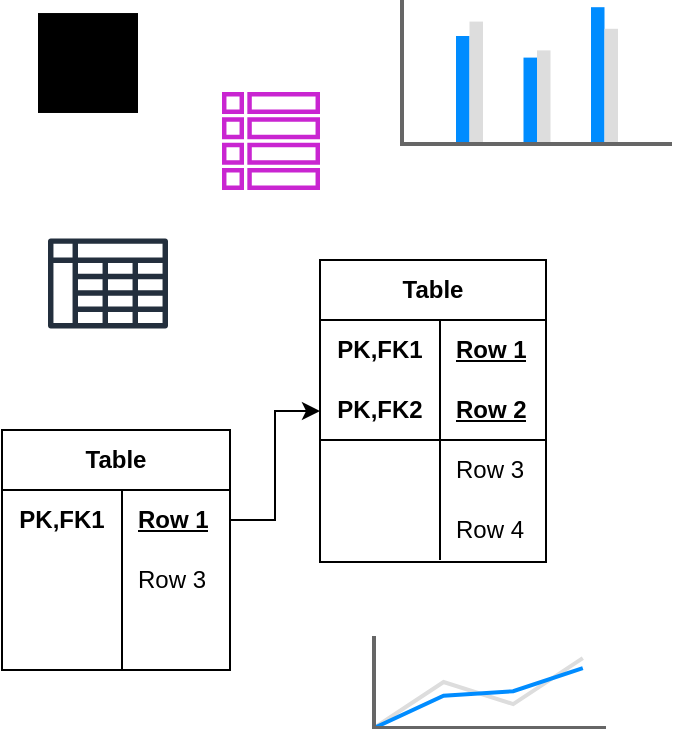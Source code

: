 <mxfile version="27.0.9">
  <diagram name="Page-1" id="9g22xHhxj74CRA5_TwV7">
    <mxGraphModel dx="1425" dy="830" grid="0" gridSize="10" guides="1" tooltips="1" connect="1" arrows="1" fold="1" page="1" pageScale="1" pageWidth="1100" pageHeight="850" math="0" shadow="0">
      <root>
        <mxCell id="0" />
        <mxCell id="1" parent="0" />
        <mxCell id="4S8SRtgr9Tt1ei3xFbQq-114" value="" style="verticalLabelPosition=bottom;shadow=0;dashed=0;align=center;html=1;verticalAlign=top;strokeWidth=1;shape=mxgraph.mockup.graphics.lineChart;strokeColor=none;strokeColor2=#666666;strokeColor3=#008cff;strokeColor4=#dddddd;" vertex="1" parent="1">
          <mxGeometry x="864" y="418" width="116" height="46" as="geometry" />
        </mxCell>
        <mxCell id="4S8SRtgr9Tt1ei3xFbQq-115" value="" style="verticalLabelPosition=bottom;shadow=0;dashed=0;align=center;html=1;verticalAlign=top;strokeWidth=1;shape=mxgraph.mockup.graphics.columnChart;strokeColor=none;strokeColor2=none;strokeColor3=#666666;fillColor2=#008cff;fillColor3=#dddddd;" vertex="1" parent="1">
          <mxGeometry x="878" y="100" width="135" height="72" as="geometry" />
        </mxCell>
        <mxCell id="4S8SRtgr9Tt1ei3xFbQq-116" value="" style="sketch=0;verticalLabelPosition=bottom;sketch=0;aspect=fixed;html=1;verticalAlign=top;strokeColor=none;fillColor=#000000;align=center;outlineConnect=0;pointerEvents=1;shape=mxgraph.citrix2.professional_graphics_desktop;" vertex="1" parent="1">
          <mxGeometry x="696" y="106.52" width="50" height="49.97" as="geometry" />
        </mxCell>
        <mxCell id="4S8SRtgr9Tt1ei3xFbQq-124" value="" style="sketch=0;outlineConnect=0;fontColor=#232F3E;gradientColor=none;fillColor=#232F3D;strokeColor=none;dashed=0;verticalLabelPosition=bottom;verticalAlign=top;align=center;html=1;fontSize=12;fontStyle=0;aspect=fixed;pointerEvents=1;shape=mxgraph.aws4.data_table;" vertex="1" parent="1">
          <mxGeometry x="701" y="219" width="60" height="45.38" as="geometry" />
        </mxCell>
        <mxCell id="4S8SRtgr9Tt1ei3xFbQq-125" value="" style="sketch=0;outlineConnect=0;fontColor=#232F3E;gradientColor=none;fillColor=#C925D1;strokeColor=none;dashed=0;verticalLabelPosition=bottom;verticalAlign=top;align=center;html=1;fontSize=12;fontStyle=0;aspect=fixed;pointerEvents=1;shape=mxgraph.aws4.table;" vertex="1" parent="1">
          <mxGeometry x="788" y="146.0" width="49" height="49" as="geometry" />
        </mxCell>
        <mxCell id="4S8SRtgr9Tt1ei3xFbQq-126" value="Table" style="shape=table;startSize=30;container=1;collapsible=1;childLayout=tableLayout;fixedRows=1;rowLines=0;fontStyle=1;align=center;resizeLast=1;html=1;whiteSpace=wrap;" vertex="1" parent="1">
          <mxGeometry x="678" y="315" width="114" height="120" as="geometry" />
        </mxCell>
        <mxCell id="4S8SRtgr9Tt1ei3xFbQq-127" value="" style="shape=tableRow;horizontal=0;startSize=0;swimlaneHead=0;swimlaneBody=0;fillColor=none;collapsible=0;dropTarget=0;points=[[0,0.5],[1,0.5]];portConstraint=eastwest;top=0;left=0;right=0;bottom=0;html=1;" vertex="1" parent="4S8SRtgr9Tt1ei3xFbQq-126">
          <mxGeometry y="30" width="114" height="30" as="geometry" />
        </mxCell>
        <mxCell id="4S8SRtgr9Tt1ei3xFbQq-128" value="PK,FK1" style="shape=partialRectangle;connectable=0;fillColor=none;top=0;left=0;bottom=0;right=0;fontStyle=1;overflow=hidden;html=1;whiteSpace=wrap;" vertex="1" parent="4S8SRtgr9Tt1ei3xFbQq-127">
          <mxGeometry width="60" height="30" as="geometry">
            <mxRectangle width="60" height="30" as="alternateBounds" />
          </mxGeometry>
        </mxCell>
        <mxCell id="4S8SRtgr9Tt1ei3xFbQq-129" value="Row 1" style="shape=partialRectangle;connectable=0;fillColor=none;top=0;left=0;bottom=0;right=0;align=left;spacingLeft=6;fontStyle=5;overflow=hidden;html=1;whiteSpace=wrap;" vertex="1" parent="4S8SRtgr9Tt1ei3xFbQq-127">
          <mxGeometry x="60" width="54" height="30" as="geometry">
            <mxRectangle width="54" height="30" as="alternateBounds" />
          </mxGeometry>
        </mxCell>
        <mxCell id="4S8SRtgr9Tt1ei3xFbQq-133" value="" style="shape=tableRow;horizontal=0;startSize=0;swimlaneHead=0;swimlaneBody=0;fillColor=none;collapsible=0;dropTarget=0;points=[[0,0.5],[1,0.5]];portConstraint=eastwest;top=0;left=0;right=0;bottom=0;html=1;" vertex="1" parent="4S8SRtgr9Tt1ei3xFbQq-126">
          <mxGeometry y="60" width="114" height="30" as="geometry" />
        </mxCell>
        <mxCell id="4S8SRtgr9Tt1ei3xFbQq-134" value="" style="shape=partialRectangle;connectable=0;fillColor=none;top=0;left=0;bottom=0;right=0;editable=1;overflow=hidden;html=1;whiteSpace=wrap;" vertex="1" parent="4S8SRtgr9Tt1ei3xFbQq-133">
          <mxGeometry width="60" height="30" as="geometry">
            <mxRectangle width="60" height="30" as="alternateBounds" />
          </mxGeometry>
        </mxCell>
        <mxCell id="4S8SRtgr9Tt1ei3xFbQq-135" value="Row 3" style="shape=partialRectangle;connectable=0;fillColor=none;top=0;left=0;bottom=0;right=0;align=left;spacingLeft=6;overflow=hidden;html=1;whiteSpace=wrap;" vertex="1" parent="4S8SRtgr9Tt1ei3xFbQq-133">
          <mxGeometry x="60" width="54" height="30" as="geometry">
            <mxRectangle width="54" height="30" as="alternateBounds" />
          </mxGeometry>
        </mxCell>
        <mxCell id="4S8SRtgr9Tt1ei3xFbQq-136" value="" style="shape=tableRow;horizontal=0;startSize=0;swimlaneHead=0;swimlaneBody=0;fillColor=none;collapsible=0;dropTarget=0;points=[[0,0.5],[1,0.5]];portConstraint=eastwest;top=0;left=0;right=0;bottom=0;html=1;" vertex="1" parent="4S8SRtgr9Tt1ei3xFbQq-126">
          <mxGeometry y="90" width="114" height="30" as="geometry" />
        </mxCell>
        <mxCell id="4S8SRtgr9Tt1ei3xFbQq-137" value="" style="shape=partialRectangle;connectable=0;fillColor=none;top=0;left=0;bottom=0;right=0;editable=1;overflow=hidden;html=1;whiteSpace=wrap;" vertex="1" parent="4S8SRtgr9Tt1ei3xFbQq-136">
          <mxGeometry width="60" height="30" as="geometry">
            <mxRectangle width="60" height="30" as="alternateBounds" />
          </mxGeometry>
        </mxCell>
        <mxCell id="4S8SRtgr9Tt1ei3xFbQq-138" value="" style="shape=partialRectangle;connectable=0;fillColor=none;top=0;left=0;bottom=0;right=0;align=left;spacingLeft=6;overflow=hidden;html=1;whiteSpace=wrap;" vertex="1" parent="4S8SRtgr9Tt1ei3xFbQq-136">
          <mxGeometry x="60" width="54" height="30" as="geometry">
            <mxRectangle width="54" height="30" as="alternateBounds" />
          </mxGeometry>
        </mxCell>
        <mxCell id="4S8SRtgr9Tt1ei3xFbQq-140" value="Table" style="shape=table;startSize=30;container=1;collapsible=1;childLayout=tableLayout;fixedRows=1;rowLines=0;fontStyle=1;align=center;resizeLast=1;html=1;whiteSpace=wrap;" vertex="1" parent="1">
          <mxGeometry x="837" y="230" width="113" height="151" as="geometry" />
        </mxCell>
        <mxCell id="4S8SRtgr9Tt1ei3xFbQq-141" value="" style="shape=tableRow;horizontal=0;startSize=0;swimlaneHead=0;swimlaneBody=0;fillColor=none;collapsible=0;dropTarget=0;points=[[0,0.5],[1,0.5]];portConstraint=eastwest;top=0;left=0;right=0;bottom=0;html=1;" vertex="1" parent="4S8SRtgr9Tt1ei3xFbQq-140">
          <mxGeometry y="30" width="113" height="30" as="geometry" />
        </mxCell>
        <mxCell id="4S8SRtgr9Tt1ei3xFbQq-142" value="PK,FK1" style="shape=partialRectangle;connectable=0;fillColor=none;top=0;left=0;bottom=0;right=0;fontStyle=1;overflow=hidden;html=1;whiteSpace=wrap;" vertex="1" parent="4S8SRtgr9Tt1ei3xFbQq-141">
          <mxGeometry width="60" height="30" as="geometry">
            <mxRectangle width="60" height="30" as="alternateBounds" />
          </mxGeometry>
        </mxCell>
        <mxCell id="4S8SRtgr9Tt1ei3xFbQq-143" value="Row 1" style="shape=partialRectangle;connectable=0;fillColor=none;top=0;left=0;bottom=0;right=0;align=left;spacingLeft=6;fontStyle=5;overflow=hidden;html=1;whiteSpace=wrap;" vertex="1" parent="4S8SRtgr9Tt1ei3xFbQq-141">
          <mxGeometry x="60" width="53" height="30" as="geometry">
            <mxRectangle width="53" height="30" as="alternateBounds" />
          </mxGeometry>
        </mxCell>
        <mxCell id="4S8SRtgr9Tt1ei3xFbQq-144" value="" style="shape=tableRow;horizontal=0;startSize=0;swimlaneHead=0;swimlaneBody=0;fillColor=none;collapsible=0;dropTarget=0;points=[[0,0.5],[1,0.5]];portConstraint=eastwest;top=0;left=0;right=0;bottom=1;html=1;" vertex="1" parent="4S8SRtgr9Tt1ei3xFbQq-140">
          <mxGeometry y="60" width="113" height="30" as="geometry" />
        </mxCell>
        <mxCell id="4S8SRtgr9Tt1ei3xFbQq-145" value="PK,FK2" style="shape=partialRectangle;connectable=0;fillColor=none;top=0;left=0;bottom=0;right=0;fontStyle=1;overflow=hidden;html=1;whiteSpace=wrap;" vertex="1" parent="4S8SRtgr9Tt1ei3xFbQq-144">
          <mxGeometry width="60" height="30" as="geometry">
            <mxRectangle width="60" height="30" as="alternateBounds" />
          </mxGeometry>
        </mxCell>
        <mxCell id="4S8SRtgr9Tt1ei3xFbQq-146" value="Row 2" style="shape=partialRectangle;connectable=0;fillColor=none;top=0;left=0;bottom=0;right=0;align=left;spacingLeft=6;fontStyle=5;overflow=hidden;html=1;whiteSpace=wrap;" vertex="1" parent="4S8SRtgr9Tt1ei3xFbQq-144">
          <mxGeometry x="60" width="53" height="30" as="geometry">
            <mxRectangle width="53" height="30" as="alternateBounds" />
          </mxGeometry>
        </mxCell>
        <mxCell id="4S8SRtgr9Tt1ei3xFbQq-147" value="" style="shape=tableRow;horizontal=0;startSize=0;swimlaneHead=0;swimlaneBody=0;fillColor=none;collapsible=0;dropTarget=0;points=[[0,0.5],[1,0.5]];portConstraint=eastwest;top=0;left=0;right=0;bottom=0;html=1;" vertex="1" parent="4S8SRtgr9Tt1ei3xFbQq-140">
          <mxGeometry y="90" width="113" height="30" as="geometry" />
        </mxCell>
        <mxCell id="4S8SRtgr9Tt1ei3xFbQq-148" value="" style="shape=partialRectangle;connectable=0;fillColor=none;top=0;left=0;bottom=0;right=0;editable=1;overflow=hidden;html=1;whiteSpace=wrap;" vertex="1" parent="4S8SRtgr9Tt1ei3xFbQq-147">
          <mxGeometry width="60" height="30" as="geometry">
            <mxRectangle width="60" height="30" as="alternateBounds" />
          </mxGeometry>
        </mxCell>
        <mxCell id="4S8SRtgr9Tt1ei3xFbQq-149" value="Row 3" style="shape=partialRectangle;connectable=0;fillColor=none;top=0;left=0;bottom=0;right=0;align=left;spacingLeft=6;overflow=hidden;html=1;whiteSpace=wrap;" vertex="1" parent="4S8SRtgr9Tt1ei3xFbQq-147">
          <mxGeometry x="60" width="53" height="30" as="geometry">
            <mxRectangle width="53" height="30" as="alternateBounds" />
          </mxGeometry>
        </mxCell>
        <mxCell id="4S8SRtgr9Tt1ei3xFbQq-150" value="" style="shape=tableRow;horizontal=0;startSize=0;swimlaneHead=0;swimlaneBody=0;fillColor=none;collapsible=0;dropTarget=0;points=[[0,0.5],[1,0.5]];portConstraint=eastwest;top=0;left=0;right=0;bottom=0;html=1;" vertex="1" parent="4S8SRtgr9Tt1ei3xFbQq-140">
          <mxGeometry y="120" width="113" height="30" as="geometry" />
        </mxCell>
        <mxCell id="4S8SRtgr9Tt1ei3xFbQq-151" value="" style="shape=partialRectangle;connectable=0;fillColor=none;top=0;left=0;bottom=0;right=0;editable=1;overflow=hidden;html=1;whiteSpace=wrap;" vertex="1" parent="4S8SRtgr9Tt1ei3xFbQq-150">
          <mxGeometry width="60" height="30" as="geometry">
            <mxRectangle width="60" height="30" as="alternateBounds" />
          </mxGeometry>
        </mxCell>
        <mxCell id="4S8SRtgr9Tt1ei3xFbQq-152" value="Row 4" style="shape=partialRectangle;connectable=0;fillColor=none;top=0;left=0;bottom=0;right=0;align=left;spacingLeft=6;overflow=hidden;html=1;whiteSpace=wrap;" vertex="1" parent="4S8SRtgr9Tt1ei3xFbQq-150">
          <mxGeometry x="60" width="53" height="30" as="geometry">
            <mxRectangle width="53" height="30" as="alternateBounds" />
          </mxGeometry>
        </mxCell>
        <mxCell id="4S8SRtgr9Tt1ei3xFbQq-153" style="edgeStyle=orthogonalEdgeStyle;rounded=0;orthogonalLoop=1;jettySize=auto;html=1;exitX=1;exitY=0.5;exitDx=0;exitDy=0;entryX=0;entryY=0.5;entryDx=0;entryDy=0;" edge="1" parent="1" source="4S8SRtgr9Tt1ei3xFbQq-127" target="4S8SRtgr9Tt1ei3xFbQq-140">
          <mxGeometry relative="1" as="geometry" />
        </mxCell>
      </root>
    </mxGraphModel>
  </diagram>
</mxfile>
